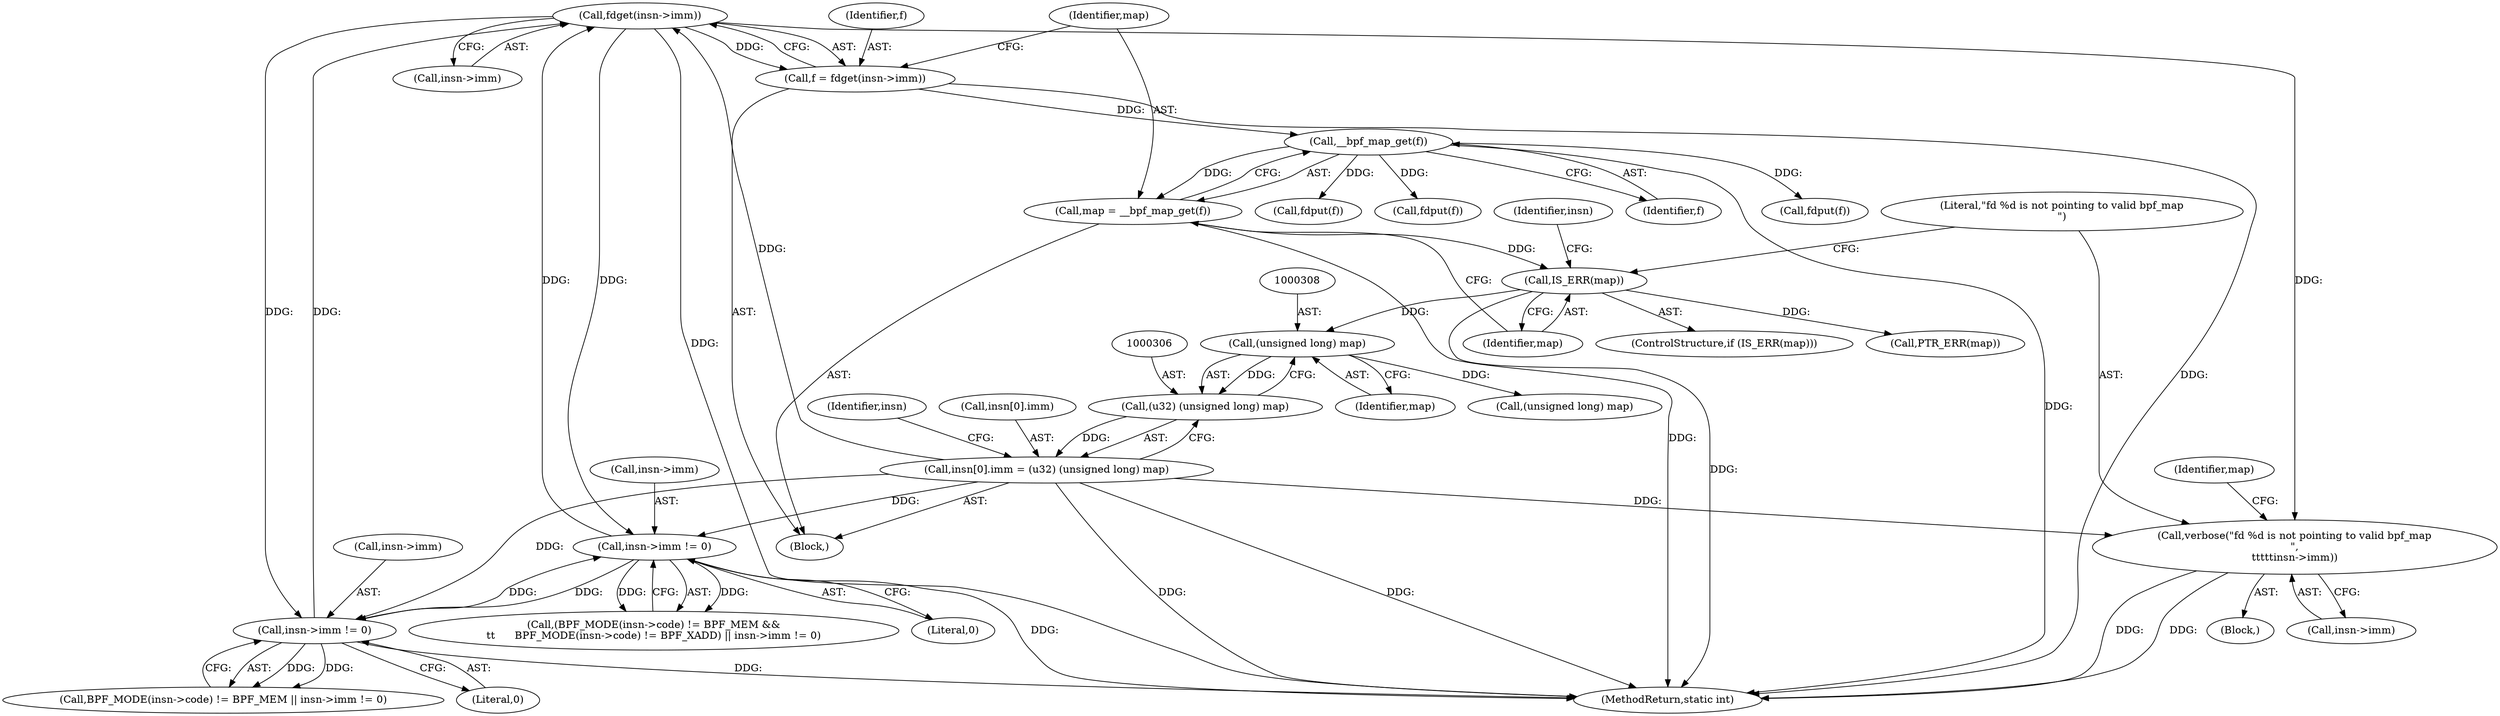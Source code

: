 digraph "0_linux_92117d8443bc5afacc8d5ba82e541946310f106e_4@pointer" {
"1000291" [label="(Call,verbose(\"fd %d is not pointing to valid bpf_map\n\",\n\t\t\t\t\tinsn->imm))"];
"1000279" [label="(Call,fdget(insn->imm))"];
"1000188" [label="(Call,insn->imm != 0)"];
"1000299" [label="(Call,insn[0].imm = (u32) (unsigned long) map)"];
"1000305" [label="(Call,(u32) (unsigned long) map)"];
"1000307" [label="(Call,(unsigned long) map)"];
"1000288" [label="(Call,IS_ERR(map))"];
"1000283" [label="(Call,map = __bpf_map_get(f))"];
"1000285" [label="(Call,__bpf_map_get(f))"];
"1000277" [label="(Call,f = fdget(insn->imm))"];
"1000155" [label="(Call,insn->imm != 0)"];
"1000291" [label="(Call,verbose(\"fd %d is not pointing to valid bpf_map\n\",\n\t\t\t\t\tinsn->imm))"];
"1000148" [label="(Call,BPF_MODE(insn->code) != BPF_MEM || insn->imm != 0)"];
"1000353" [label="(Call,fdput(f))"];
"1000285" [label="(Call,__bpf_map_get(f))"];
"1000159" [label="(Literal,0)"];
"1000155" [label="(Call,insn->imm != 0)"];
"1000371" [label="(Call,fdput(f))"];
"1000192" [label="(Literal,0)"];
"1000189" [label="(Call,insn->imm)"];
"1000278" [label="(Identifier,f)"];
"1000298" [label="(Identifier,map)"];
"1000279" [label="(Call,fdget(insn->imm))"];
"1000290" [label="(Block,)"];
"1000302" [label="(Identifier,insn)"];
"1000305" [label="(Call,(u32) (unsigned long) map)"];
"1000174" [label="(Call,(BPF_MODE(insn->code) != BPF_MEM &&\n\t\t      BPF_MODE(insn->code) != BPF_XADD) || insn->imm != 0)"];
"1000288" [label="(Call,IS_ERR(map))"];
"1000188" [label="(Call,insn->imm != 0)"];
"1000283" [label="(Call,map = __bpf_map_get(f))"];
"1000307" [label="(Call,(unsigned long) map)"];
"1000313" [label="(Identifier,insn)"];
"1000289" [label="(Identifier,map)"];
"1000286" [label="(Identifier,f)"];
"1000156" [label="(Call,insn->imm)"];
"1000297" [label="(Call,PTR_ERR(map))"];
"1000299" [label="(Call,insn[0].imm = (u32) (unsigned long) map)"];
"1000380" [label="(MethodReturn,static int)"];
"1000280" [label="(Call,insn->imm)"];
"1000293" [label="(Call,insn->imm)"];
"1000277" [label="(Call,f = fdget(insn->imm))"];
"1000300" [label="(Call,insn[0].imm)"];
"1000309" [label="(Identifier,map)"];
"1000292" [label="(Literal,\"fd %d is not pointing to valid bpf_map\n\")"];
"1000287" [label="(ControlStructure,if (IS_ERR(map)))"];
"1000319" [label="(Call,(unsigned long) map)"];
"1000211" [label="(Block,)"];
"1000343" [label="(Call,fdput(f))"];
"1000284" [label="(Identifier,map)"];
"1000291" -> "1000290"  [label="AST: "];
"1000291" -> "1000293"  [label="CFG: "];
"1000292" -> "1000291"  [label="AST: "];
"1000293" -> "1000291"  [label="AST: "];
"1000298" -> "1000291"  [label="CFG: "];
"1000291" -> "1000380"  [label="DDG: "];
"1000291" -> "1000380"  [label="DDG: "];
"1000279" -> "1000291"  [label="DDG: "];
"1000299" -> "1000291"  [label="DDG: "];
"1000279" -> "1000277"  [label="AST: "];
"1000279" -> "1000280"  [label="CFG: "];
"1000280" -> "1000279"  [label="AST: "];
"1000277" -> "1000279"  [label="CFG: "];
"1000279" -> "1000380"  [label="DDG: "];
"1000279" -> "1000155"  [label="DDG: "];
"1000279" -> "1000188"  [label="DDG: "];
"1000279" -> "1000277"  [label="DDG: "];
"1000188" -> "1000279"  [label="DDG: "];
"1000299" -> "1000279"  [label="DDG: "];
"1000155" -> "1000279"  [label="DDG: "];
"1000188" -> "1000174"  [label="AST: "];
"1000188" -> "1000192"  [label="CFG: "];
"1000189" -> "1000188"  [label="AST: "];
"1000192" -> "1000188"  [label="AST: "];
"1000174" -> "1000188"  [label="CFG: "];
"1000188" -> "1000380"  [label="DDG: "];
"1000188" -> "1000155"  [label="DDG: "];
"1000188" -> "1000174"  [label="DDG: "];
"1000188" -> "1000174"  [label="DDG: "];
"1000299" -> "1000188"  [label="DDG: "];
"1000155" -> "1000188"  [label="DDG: "];
"1000299" -> "1000211"  [label="AST: "];
"1000299" -> "1000305"  [label="CFG: "];
"1000300" -> "1000299"  [label="AST: "];
"1000305" -> "1000299"  [label="AST: "];
"1000313" -> "1000299"  [label="CFG: "];
"1000299" -> "1000380"  [label="DDG: "];
"1000299" -> "1000380"  [label="DDG: "];
"1000299" -> "1000155"  [label="DDG: "];
"1000305" -> "1000299"  [label="DDG: "];
"1000305" -> "1000307"  [label="CFG: "];
"1000306" -> "1000305"  [label="AST: "];
"1000307" -> "1000305"  [label="AST: "];
"1000307" -> "1000305"  [label="DDG: "];
"1000307" -> "1000309"  [label="CFG: "];
"1000308" -> "1000307"  [label="AST: "];
"1000309" -> "1000307"  [label="AST: "];
"1000288" -> "1000307"  [label="DDG: "];
"1000307" -> "1000319"  [label="DDG: "];
"1000288" -> "1000287"  [label="AST: "];
"1000288" -> "1000289"  [label="CFG: "];
"1000289" -> "1000288"  [label="AST: "];
"1000292" -> "1000288"  [label="CFG: "];
"1000302" -> "1000288"  [label="CFG: "];
"1000288" -> "1000380"  [label="DDG: "];
"1000283" -> "1000288"  [label="DDG: "];
"1000288" -> "1000297"  [label="DDG: "];
"1000283" -> "1000211"  [label="AST: "];
"1000283" -> "1000285"  [label="CFG: "];
"1000284" -> "1000283"  [label="AST: "];
"1000285" -> "1000283"  [label="AST: "];
"1000289" -> "1000283"  [label="CFG: "];
"1000283" -> "1000380"  [label="DDG: "];
"1000285" -> "1000283"  [label="DDG: "];
"1000285" -> "1000286"  [label="CFG: "];
"1000286" -> "1000285"  [label="AST: "];
"1000285" -> "1000380"  [label="DDG: "];
"1000277" -> "1000285"  [label="DDG: "];
"1000285" -> "1000343"  [label="DDG: "];
"1000285" -> "1000353"  [label="DDG: "];
"1000285" -> "1000371"  [label="DDG: "];
"1000277" -> "1000211"  [label="AST: "];
"1000278" -> "1000277"  [label="AST: "];
"1000284" -> "1000277"  [label="CFG: "];
"1000277" -> "1000380"  [label="DDG: "];
"1000155" -> "1000148"  [label="AST: "];
"1000155" -> "1000159"  [label="CFG: "];
"1000156" -> "1000155"  [label="AST: "];
"1000159" -> "1000155"  [label="AST: "];
"1000148" -> "1000155"  [label="CFG: "];
"1000155" -> "1000380"  [label="DDG: "];
"1000155" -> "1000148"  [label="DDG: "];
"1000155" -> "1000148"  [label="DDG: "];
}
